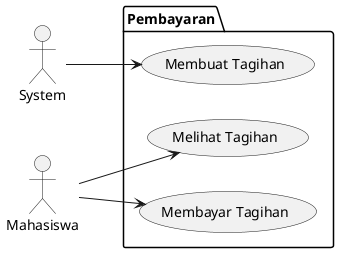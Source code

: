 @startuml UseCaseDiagram
left to right direction
actor System as system
actor Mahasiswa as mahasiswa
package Pembayaran {
    usecase "Melihat Tagihan" as ST
    usecase "Membuat Tagihan" as MT
    usecase "Membayar Tagihan" as MBYT
}
system --> MT
mahasiswa --> MBYT
mahasiswa --> ST
@enduml